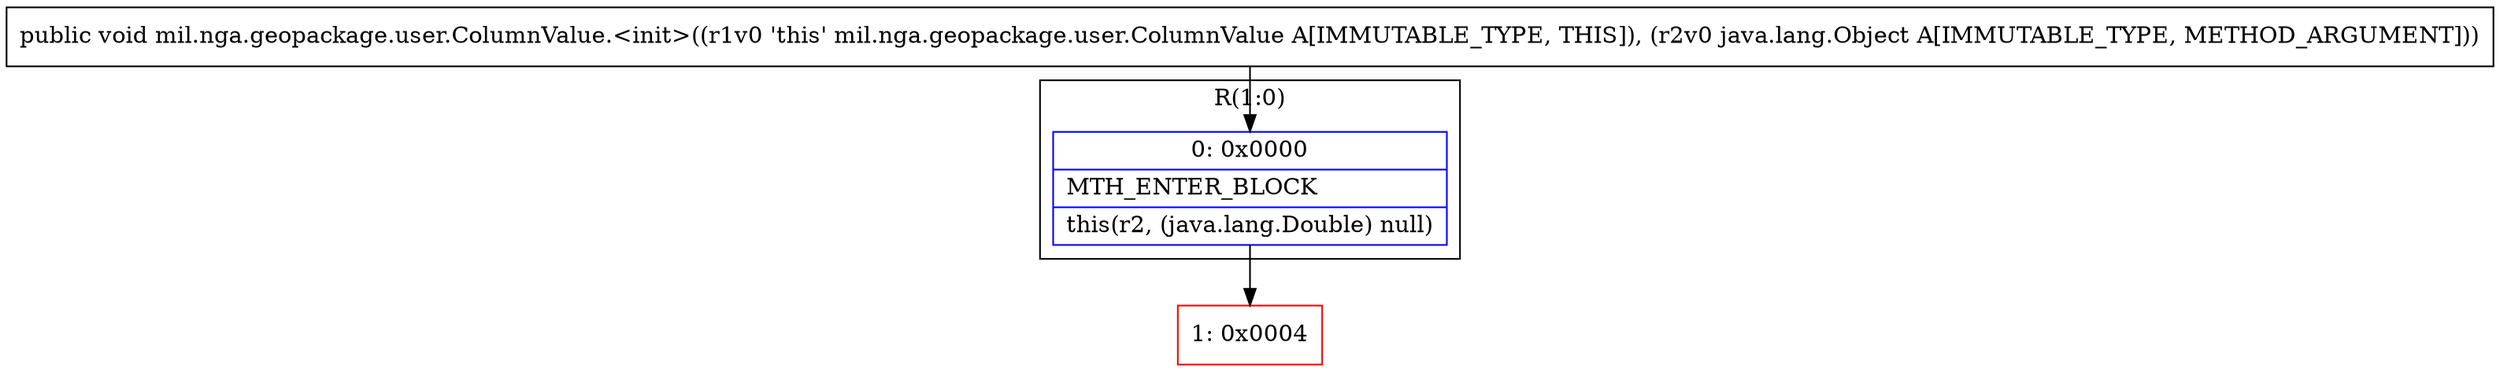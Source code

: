 digraph "CFG formil.nga.geopackage.user.ColumnValue.\<init\>(Ljava\/lang\/Object;)V" {
subgraph cluster_Region_1800523039 {
label = "R(1:0)";
node [shape=record,color=blue];
Node_0 [shape=record,label="{0\:\ 0x0000|MTH_ENTER_BLOCK\l|this(r2, (java.lang.Double) null)\l}"];
}
Node_1 [shape=record,color=red,label="{1\:\ 0x0004}"];
MethodNode[shape=record,label="{public void mil.nga.geopackage.user.ColumnValue.\<init\>((r1v0 'this' mil.nga.geopackage.user.ColumnValue A[IMMUTABLE_TYPE, THIS]), (r2v0 java.lang.Object A[IMMUTABLE_TYPE, METHOD_ARGUMENT])) }"];
MethodNode -> Node_0;
Node_0 -> Node_1;
}

